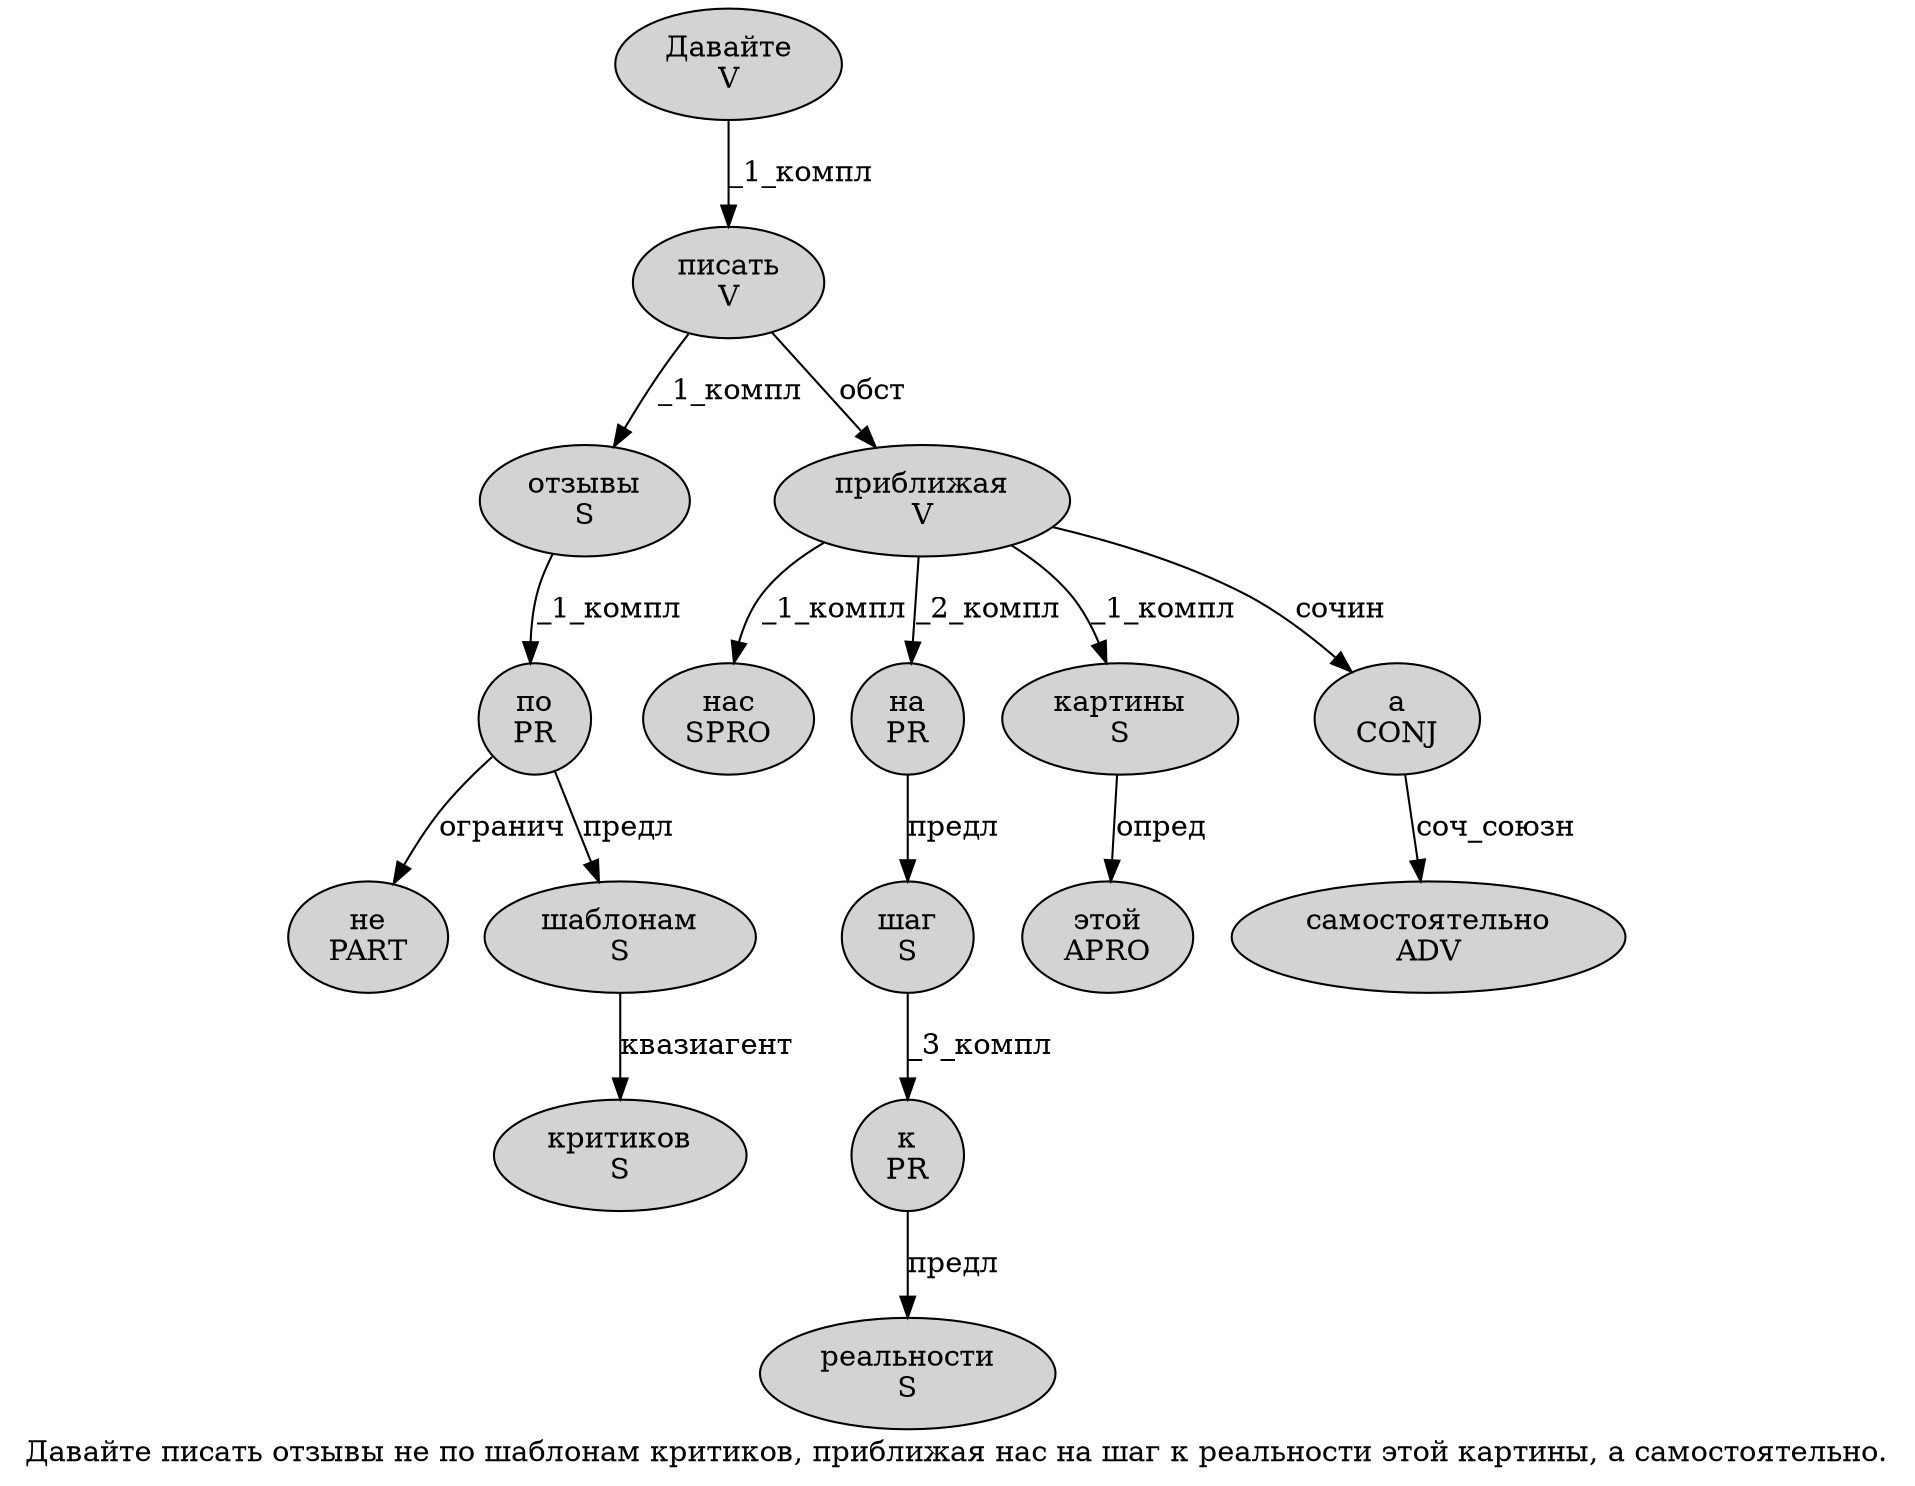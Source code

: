 digraph SENTENCE_4033 {
	graph [label="Давайте писать отзывы не по шаблонам критиков, приближая нас на шаг к реальности этой картины, а самостоятельно."]
	node [style=filled]
		0 [label="Давайте
V" color="" fillcolor=lightgray penwidth=1 shape=ellipse]
		1 [label="писать
V" color="" fillcolor=lightgray penwidth=1 shape=ellipse]
		2 [label="отзывы
S" color="" fillcolor=lightgray penwidth=1 shape=ellipse]
		3 [label="не
PART" color="" fillcolor=lightgray penwidth=1 shape=ellipse]
		4 [label="по
PR" color="" fillcolor=lightgray penwidth=1 shape=ellipse]
		5 [label="шаблонам
S" color="" fillcolor=lightgray penwidth=1 shape=ellipse]
		6 [label="критиков
S" color="" fillcolor=lightgray penwidth=1 shape=ellipse]
		8 [label="приближая
V" color="" fillcolor=lightgray penwidth=1 shape=ellipse]
		9 [label="нас
SPRO" color="" fillcolor=lightgray penwidth=1 shape=ellipse]
		10 [label="на
PR" color="" fillcolor=lightgray penwidth=1 shape=ellipse]
		11 [label="шаг
S" color="" fillcolor=lightgray penwidth=1 shape=ellipse]
		12 [label="к
PR" color="" fillcolor=lightgray penwidth=1 shape=ellipse]
		13 [label="реальности
S" color="" fillcolor=lightgray penwidth=1 shape=ellipse]
		14 [label="этой
APRO" color="" fillcolor=lightgray penwidth=1 shape=ellipse]
		15 [label="картины
S" color="" fillcolor=lightgray penwidth=1 shape=ellipse]
		17 [label="а
CONJ" color="" fillcolor=lightgray penwidth=1 shape=ellipse]
		18 [label="самостоятельно
ADV" color="" fillcolor=lightgray penwidth=1 shape=ellipse]
			4 -> 3 [label="огранич"]
			4 -> 5 [label="предл"]
			12 -> 13 [label="предл"]
			10 -> 11 [label="предл"]
			17 -> 18 [label="соч_союзн"]
			1 -> 2 [label="_1_компл"]
			1 -> 8 [label="обст"]
			5 -> 6 [label="квазиагент"]
			8 -> 9 [label="_1_компл"]
			8 -> 10 [label="_2_компл"]
			8 -> 15 [label="_1_компл"]
			8 -> 17 [label="сочин"]
			11 -> 12 [label="_3_компл"]
			0 -> 1 [label="_1_компл"]
			2 -> 4 [label="_1_компл"]
			15 -> 14 [label="опред"]
}